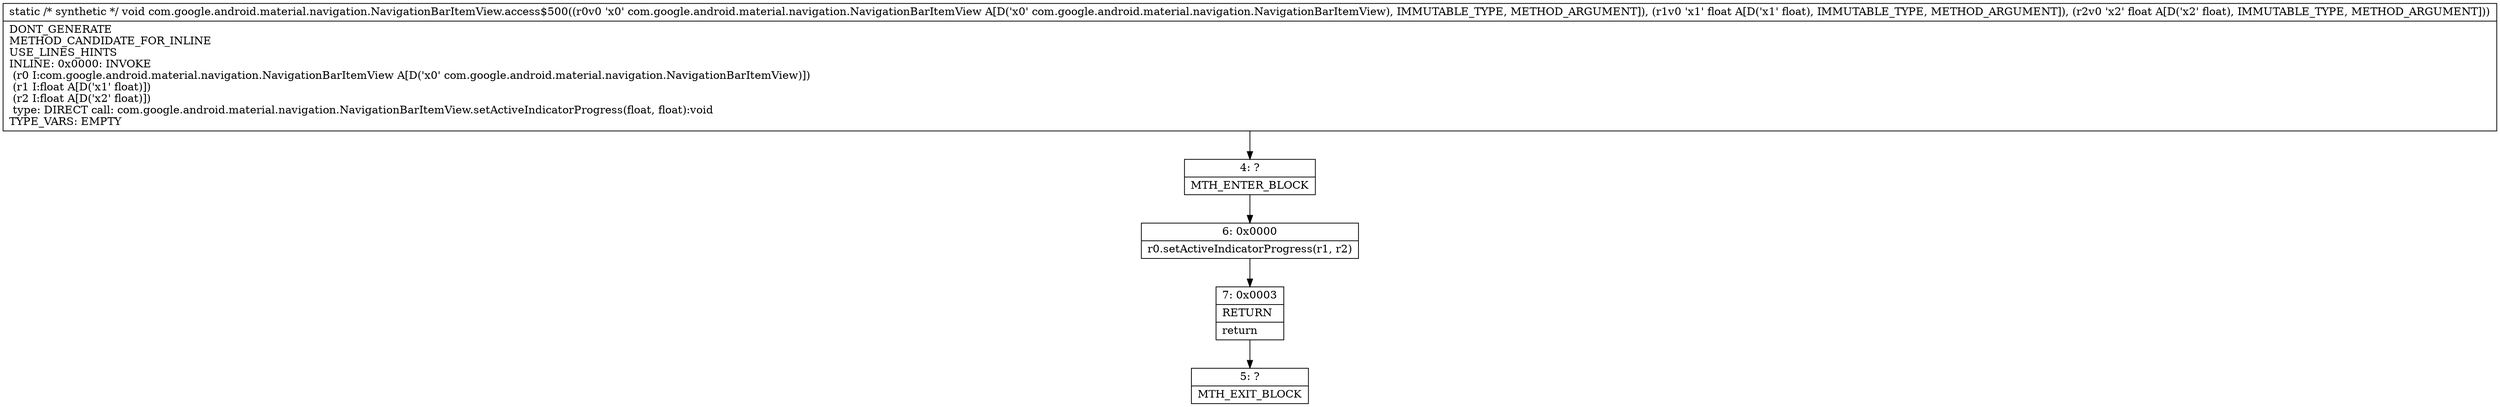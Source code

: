 digraph "CFG forcom.google.android.material.navigation.NavigationBarItemView.access$500(Lcom\/google\/android\/material\/navigation\/NavigationBarItemView;FF)V" {
Node_4 [shape=record,label="{4\:\ ?|MTH_ENTER_BLOCK\l}"];
Node_6 [shape=record,label="{6\:\ 0x0000|r0.setActiveIndicatorProgress(r1, r2)\l}"];
Node_7 [shape=record,label="{7\:\ 0x0003|RETURN\l|return\l}"];
Node_5 [shape=record,label="{5\:\ ?|MTH_EXIT_BLOCK\l}"];
MethodNode[shape=record,label="{static \/* synthetic *\/ void com.google.android.material.navigation.NavigationBarItemView.access$500((r0v0 'x0' com.google.android.material.navigation.NavigationBarItemView A[D('x0' com.google.android.material.navigation.NavigationBarItemView), IMMUTABLE_TYPE, METHOD_ARGUMENT]), (r1v0 'x1' float A[D('x1' float), IMMUTABLE_TYPE, METHOD_ARGUMENT]), (r2v0 'x2' float A[D('x2' float), IMMUTABLE_TYPE, METHOD_ARGUMENT]))  | DONT_GENERATE\lMETHOD_CANDIDATE_FOR_INLINE\lUSE_LINES_HINTS\lINLINE: 0x0000: INVOKE  \l  (r0 I:com.google.android.material.navigation.NavigationBarItemView A[D('x0' com.google.android.material.navigation.NavigationBarItemView)])\l  (r1 I:float A[D('x1' float)])\l  (r2 I:float A[D('x2' float)])\l type: DIRECT call: com.google.android.material.navigation.NavigationBarItemView.setActiveIndicatorProgress(float, float):void\lTYPE_VARS: EMPTY\l}"];
MethodNode -> Node_4;Node_4 -> Node_6;
Node_6 -> Node_7;
Node_7 -> Node_5;
}

